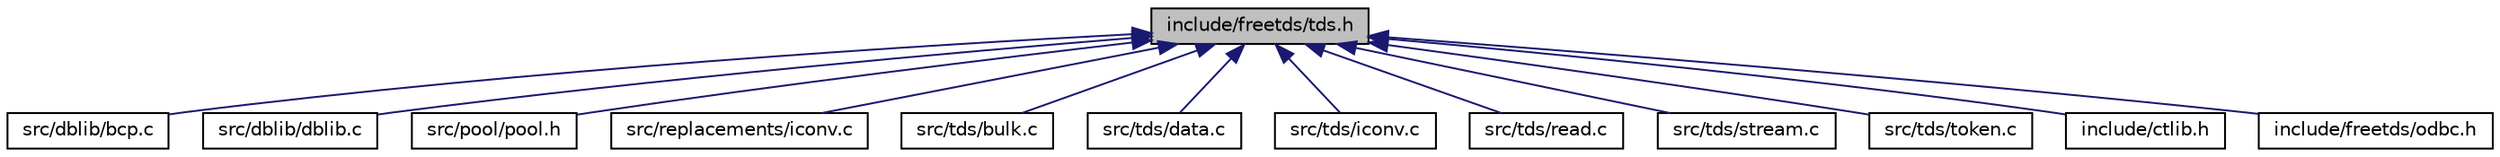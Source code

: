 digraph "include/freetds/tds.h"
{
 // LATEX_PDF_SIZE
  edge [fontname="Helvetica",fontsize="10",labelfontname="Helvetica",labelfontsize="10"];
  node [fontname="Helvetica",fontsize="10",shape=record];
  Node1 [label="include/freetds/tds.h",height=0.2,width=0.4,color="black", fillcolor="grey75", style="filled", fontcolor="black",tooltip="Main include file for libtds."];
  Node1 -> Node2 [dir="back",color="midnightblue",fontsize="10",style="solid",fontname="Helvetica"];
  Node2 [label="src/dblib/bcp.c",height=0.2,width=0.4,color="black", fillcolor="white", style="filled",URL="$a01400.html",tooltip="Implementation of db-lib bulk copy functions."];
  Node1 -> Node3 [dir="back",color="midnightblue",fontsize="10",style="solid",fontname="Helvetica"];
  Node3 [label="src/dblib/dblib.c",height=0.2,width=0.4,color="black", fillcolor="white", style="filled",URL="$a00080.html",tooltip="Main implementation file for db-lib."];
  Node1 -> Node4 [dir="back",color="midnightblue",fontsize="10",style="solid",fontname="Helvetica"];
  Node4 [label="src/pool/pool.h",height=0.2,width=0.4,color="black", fillcolor="white", style="filled",URL="$a00164_source.html",tooltip=" "];
  Node1 -> Node5 [dir="back",color="midnightblue",fontsize="10",style="solid",fontname="Helvetica"];
  Node5 [label="src/replacements/iconv.c",height=0.2,width=0.4,color="black", fillcolor="white", style="filled",URL="$a01424.html",tooltip="This file implements a very simple iconv."];
  Node1 -> Node6 [dir="back",color="midnightblue",fontsize="10",style="solid",fontname="Helvetica"];
  Node6 [label="src/tds/bulk.c",height=0.2,width=0.4,color="black", fillcolor="white", style="filled",URL="$a00239.html",tooltip="Handle bulk copy."];
  Node1 -> Node7 [dir="back",color="midnightblue",fontsize="10",style="solid",fontname="Helvetica"];
  Node7 [label="src/tds/data.c",height=0.2,width=0.4,color="black", fillcolor="white", style="filled",URL="$a00248.html",tooltip="Handle different data handling from network."];
  Node1 -> Node8 [dir="back",color="midnightblue",fontsize="10",style="solid",fontname="Helvetica"];
  Node8 [label="src/tds/iconv.c",height=0.2,width=0.4,color="black", fillcolor="white", style="filled",URL="$a01427.html",tooltip="Handle character conversions to/from server."];
  Node1 -> Node9 [dir="back",color="midnightblue",fontsize="10",style="solid",fontname="Helvetica"];
  Node9 [label="src/tds/read.c",height=0.2,width=0.4,color="black", fillcolor="white", style="filled",URL="$a00281.html",tooltip="Grab data from TDS packets."];
  Node1 -> Node10 [dir="back",color="midnightblue",fontsize="10",style="solid",fontname="Helvetica"];
  Node10 [label="src/tds/stream.c",height=0.2,width=0.4,color="black", fillcolor="white", style="filled",URL="$a01415.html",tooltip="Handle stream of data."];
  Node1 -> Node11 [dir="back",color="midnightblue",fontsize="10",style="solid",fontname="Helvetica"];
  Node11 [label="src/tds/token.c",height=0.2,width=0.4,color="black", fillcolor="white", style="filled",URL="$a00308.html",tooltip="Contains all routines to get replies from server."];
  Node1 -> Node12 [dir="back",color="midnightblue",fontsize="10",style="solid",fontname="Helvetica"];
  Node12 [label="include/ctlib.h",height=0.2,width=0.4,color="black", fillcolor="white", style="filled",URL="$a00368_source.html",tooltip=" "];
  Node1 -> Node13 [dir="back",color="midnightblue",fontsize="10",style="solid",fontname="Helvetica"];
  Node13 [label="include/freetds/odbc.h",height=0.2,width=0.4,color="black", fillcolor="white", style="filled",URL="$a00419_source.html",tooltip=" "];
}
